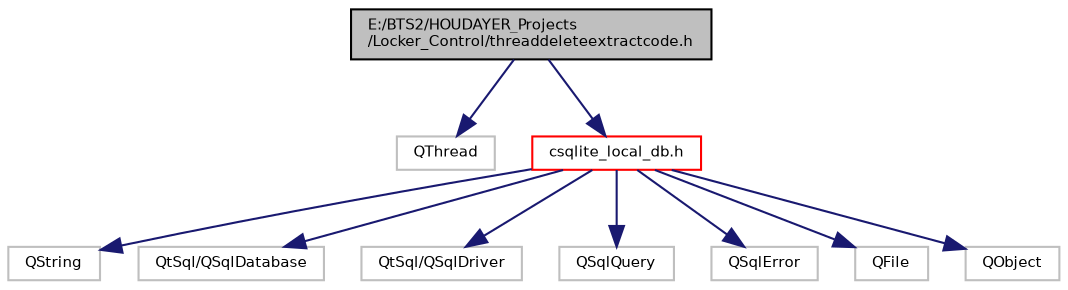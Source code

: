 digraph "E:/BTS2/HOUDAYER_Projects/Locker_Control/threaddeleteextractcode.h"
{
 // INTERACTIVE_SVG=YES
  bgcolor="transparent";
  edge [fontname="Helvetica",fontsize="7",labelfontname="Helvetica",labelfontsize="7"];
  node [fontname="Helvetica",fontsize="7",shape=record];
  Node1 [label="E:/BTS2/HOUDAYER_Projects\l/Locker_Control/threaddeleteextractcode.h",height=0.2,width=0.4,color="black", fillcolor="grey75", style="filled", fontcolor="black"];
  Node1 -> Node2 [color="midnightblue",fontsize="7",style="solid",fontname="Helvetica"];
  Node2 [label="QThread",height=0.2,width=0.4,color="grey75"];
  Node1 -> Node3 [color="midnightblue",fontsize="7",style="solid",fontname="Helvetica"];
  Node3 [label="csqlite_local_db.h",height=0.2,width=0.4,color="red",URL="$csqlite__local__db_8h.html"];
  Node3 -> Node4 [color="midnightblue",fontsize="7",style="solid",fontname="Helvetica"];
  Node4 [label="QString",height=0.2,width=0.4,color="grey75"];
  Node3 -> Node5 [color="midnightblue",fontsize="7",style="solid",fontname="Helvetica"];
  Node5 [label="QtSql/QSqlDatabase",height=0.2,width=0.4,color="grey75"];
  Node3 -> Node6 [color="midnightblue",fontsize="7",style="solid",fontname="Helvetica"];
  Node6 [label="QtSql/QSqlDriver",height=0.2,width=0.4,color="grey75"];
  Node3 -> Node7 [color="midnightblue",fontsize="7",style="solid",fontname="Helvetica"];
  Node7 [label="QSqlQuery",height=0.2,width=0.4,color="grey75"];
  Node3 -> Node8 [color="midnightblue",fontsize="7",style="solid",fontname="Helvetica"];
  Node8 [label="QSqlError",height=0.2,width=0.4,color="grey75"];
  Node3 -> Node9 [color="midnightblue",fontsize="7",style="solid",fontname="Helvetica"];
  Node9 [label="QFile",height=0.2,width=0.4,color="grey75"];
  Node3 -> Node10 [color="midnightblue",fontsize="7",style="solid",fontname="Helvetica"];
  Node10 [label="QObject",height=0.2,width=0.4,color="grey75"];
}
